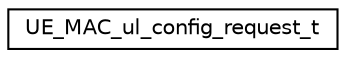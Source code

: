 digraph "Graphical Class Hierarchy"
{
 // LATEX_PDF_SIZE
  edge [fontname="Helvetica",fontsize="10",labelfontname="Helvetica",labelfontsize="10"];
  node [fontname="Helvetica",fontsize="10",shape=record];
  rankdir="LR";
  Node0 [label="UE_MAC_ul_config_request_t",height=0.2,width=0.4,color="black", fillcolor="white", style="filled",URL="$structUE__MAC__ul__config__request__t.html",tooltip=" "];
}
